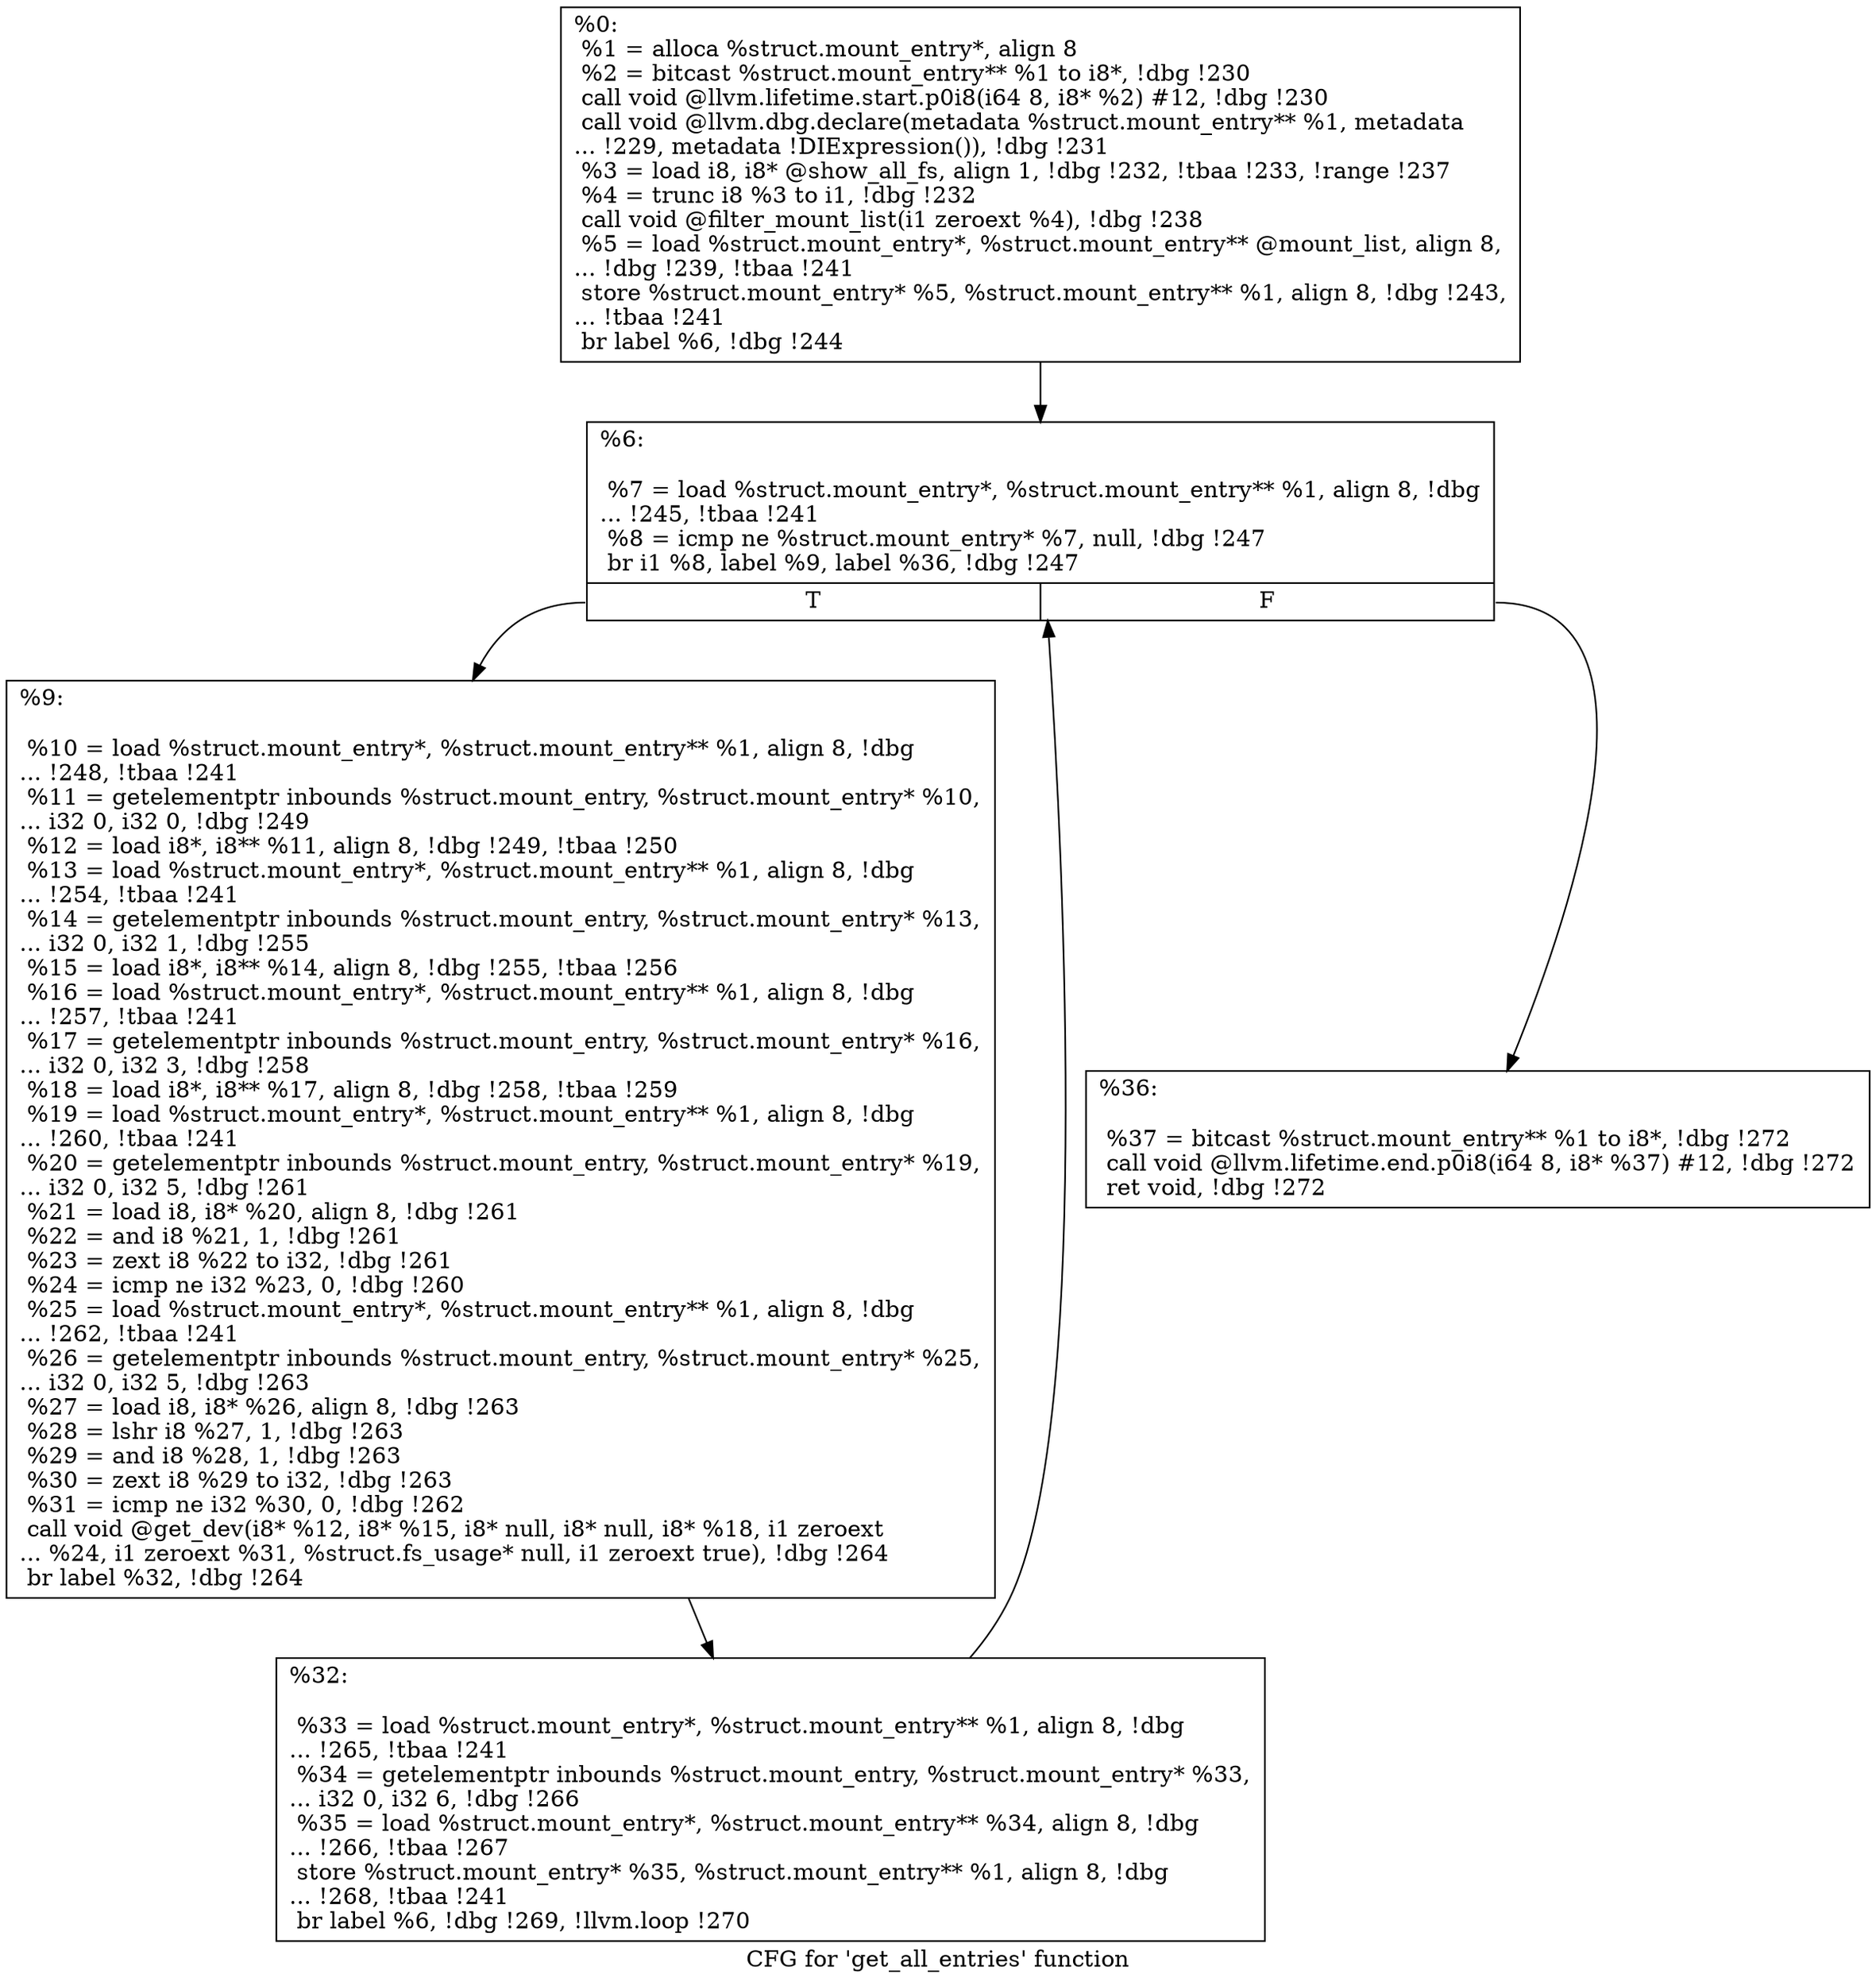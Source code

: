 digraph "CFG for 'get_all_entries' function" {
	label="CFG for 'get_all_entries' function";

	Node0xc7abf0 [shape=record,label="{%0:\l  %1 = alloca %struct.mount_entry*, align 8\l  %2 = bitcast %struct.mount_entry** %1 to i8*, !dbg !230\l  call void @llvm.lifetime.start.p0i8(i64 8, i8* %2) #12, !dbg !230\l  call void @llvm.dbg.declare(metadata %struct.mount_entry** %1, metadata\l... !229, metadata !DIExpression()), !dbg !231\l  %3 = load i8, i8* @show_all_fs, align 1, !dbg !232, !tbaa !233, !range !237\l  %4 = trunc i8 %3 to i1, !dbg !232\l  call void @filter_mount_list(i1 zeroext %4), !dbg !238\l  %5 = load %struct.mount_entry*, %struct.mount_entry** @mount_list, align 8,\l... !dbg !239, !tbaa !241\l  store %struct.mount_entry* %5, %struct.mount_entry** %1, align 8, !dbg !243,\l... !tbaa !241\l  br label %6, !dbg !244\l}"];
	Node0xc7abf0 -> Node0xc7bf70;
	Node0xc7bf70 [shape=record,label="{%6:\l\l  %7 = load %struct.mount_entry*, %struct.mount_entry** %1, align 8, !dbg\l... !245, !tbaa !241\l  %8 = icmp ne %struct.mount_entry* %7, null, !dbg !247\l  br i1 %8, label %9, label %36, !dbg !247\l|{<s0>T|<s1>F}}"];
	Node0xc7bf70:s0 -> Node0xc7bfc0;
	Node0xc7bf70:s1 -> Node0xc7c060;
	Node0xc7bfc0 [shape=record,label="{%9:\l\l  %10 = load %struct.mount_entry*, %struct.mount_entry** %1, align 8, !dbg\l... !248, !tbaa !241\l  %11 = getelementptr inbounds %struct.mount_entry, %struct.mount_entry* %10,\l... i32 0, i32 0, !dbg !249\l  %12 = load i8*, i8** %11, align 8, !dbg !249, !tbaa !250\l  %13 = load %struct.mount_entry*, %struct.mount_entry** %1, align 8, !dbg\l... !254, !tbaa !241\l  %14 = getelementptr inbounds %struct.mount_entry, %struct.mount_entry* %13,\l... i32 0, i32 1, !dbg !255\l  %15 = load i8*, i8** %14, align 8, !dbg !255, !tbaa !256\l  %16 = load %struct.mount_entry*, %struct.mount_entry** %1, align 8, !dbg\l... !257, !tbaa !241\l  %17 = getelementptr inbounds %struct.mount_entry, %struct.mount_entry* %16,\l... i32 0, i32 3, !dbg !258\l  %18 = load i8*, i8** %17, align 8, !dbg !258, !tbaa !259\l  %19 = load %struct.mount_entry*, %struct.mount_entry** %1, align 8, !dbg\l... !260, !tbaa !241\l  %20 = getelementptr inbounds %struct.mount_entry, %struct.mount_entry* %19,\l... i32 0, i32 5, !dbg !261\l  %21 = load i8, i8* %20, align 8, !dbg !261\l  %22 = and i8 %21, 1, !dbg !261\l  %23 = zext i8 %22 to i32, !dbg !261\l  %24 = icmp ne i32 %23, 0, !dbg !260\l  %25 = load %struct.mount_entry*, %struct.mount_entry** %1, align 8, !dbg\l... !262, !tbaa !241\l  %26 = getelementptr inbounds %struct.mount_entry, %struct.mount_entry* %25,\l... i32 0, i32 5, !dbg !263\l  %27 = load i8, i8* %26, align 8, !dbg !263\l  %28 = lshr i8 %27, 1, !dbg !263\l  %29 = and i8 %28, 1, !dbg !263\l  %30 = zext i8 %29 to i32, !dbg !263\l  %31 = icmp ne i32 %30, 0, !dbg !262\l  call void @get_dev(i8* %12, i8* %15, i8* null, i8* null, i8* %18, i1 zeroext\l... %24, i1 zeroext %31, %struct.fs_usage* null, i1 zeroext true), !dbg !264\l  br label %32, !dbg !264\l}"];
	Node0xc7bfc0 -> Node0xc7c010;
	Node0xc7c010 [shape=record,label="{%32:\l\l  %33 = load %struct.mount_entry*, %struct.mount_entry** %1, align 8, !dbg\l... !265, !tbaa !241\l  %34 = getelementptr inbounds %struct.mount_entry, %struct.mount_entry* %33,\l... i32 0, i32 6, !dbg !266\l  %35 = load %struct.mount_entry*, %struct.mount_entry** %34, align 8, !dbg\l... !266, !tbaa !267\l  store %struct.mount_entry* %35, %struct.mount_entry** %1, align 8, !dbg\l... !268, !tbaa !241\l  br label %6, !dbg !269, !llvm.loop !270\l}"];
	Node0xc7c010 -> Node0xc7bf70;
	Node0xc7c060 [shape=record,label="{%36:\l\l  %37 = bitcast %struct.mount_entry** %1 to i8*, !dbg !272\l  call void @llvm.lifetime.end.p0i8(i64 8, i8* %37) #12, !dbg !272\l  ret void, !dbg !272\l}"];
}
